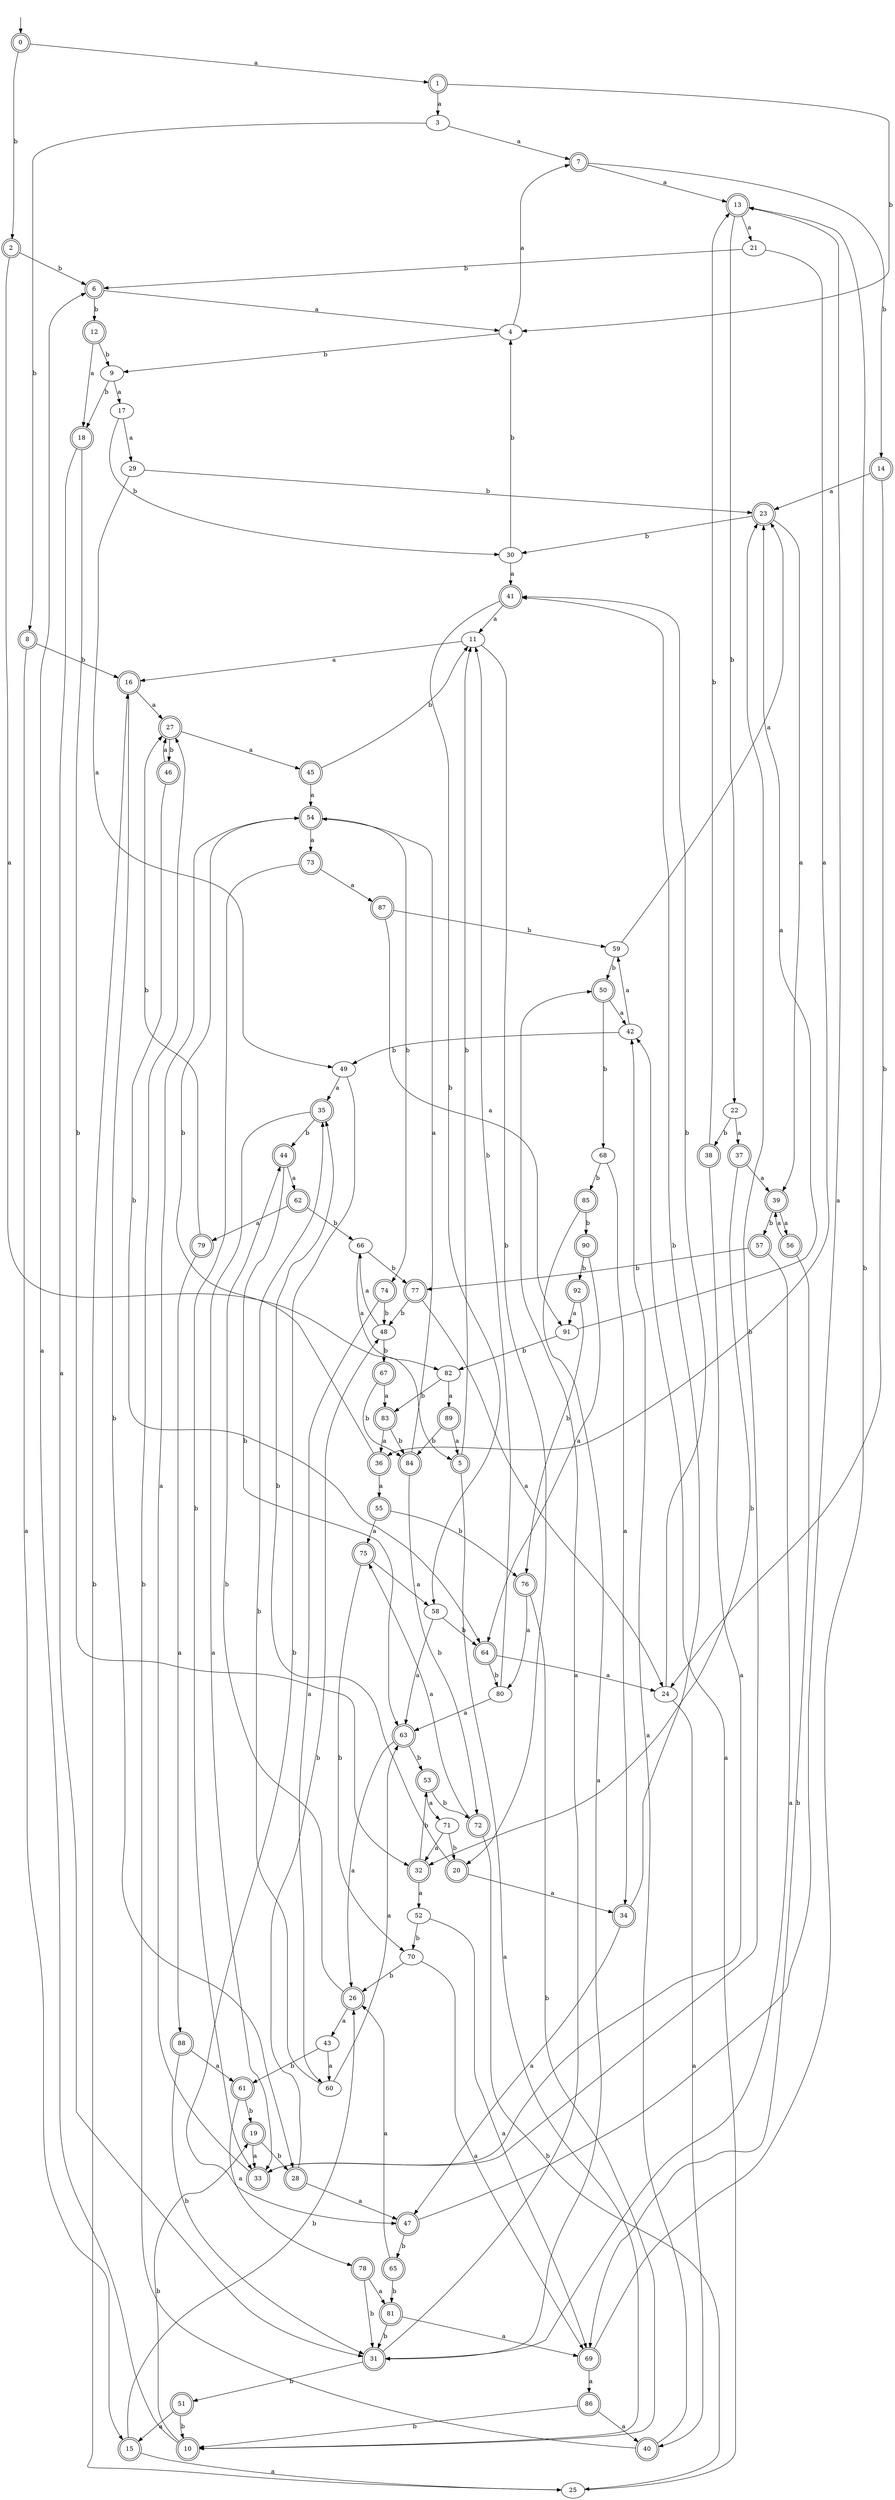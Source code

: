 digraph RandomDFA {
  __start0 [label="", shape=none];
  __start0 -> 0 [label=""];
  0 [shape=circle] [shape=doublecircle]
  0 -> 1 [label="a"]
  0 -> 2 [label="b"]
  1 [shape=doublecircle]
  1 -> 3 [label="a"]
  1 -> 4 [label="b"]
  2 [shape=doublecircle]
  2 -> 5 [label="a"]
  2 -> 6 [label="b"]
  3
  3 -> 7 [label="a"]
  3 -> 8 [label="b"]
  4
  4 -> 7 [label="a"]
  4 -> 9 [label="b"]
  5 [shape=doublecircle]
  5 -> 10 [label="a"]
  5 -> 11 [label="b"]
  6 [shape=doublecircle]
  6 -> 4 [label="a"]
  6 -> 12 [label="b"]
  7 [shape=doublecircle]
  7 -> 13 [label="a"]
  7 -> 14 [label="b"]
  8 [shape=doublecircle]
  8 -> 15 [label="a"]
  8 -> 16 [label="b"]
  9
  9 -> 17 [label="a"]
  9 -> 18 [label="b"]
  10 [shape=doublecircle]
  10 -> 6 [label="a"]
  10 -> 19 [label="b"]
  11
  11 -> 16 [label="a"]
  11 -> 20 [label="b"]
  12 [shape=doublecircle]
  12 -> 18 [label="a"]
  12 -> 9 [label="b"]
  13 [shape=doublecircle]
  13 -> 21 [label="a"]
  13 -> 22 [label="b"]
  14 [shape=doublecircle]
  14 -> 23 [label="a"]
  14 -> 24 [label="b"]
  15 [shape=doublecircle]
  15 -> 25 [label="a"]
  15 -> 26 [label="b"]
  16 [shape=doublecircle]
  16 -> 27 [label="a"]
  16 -> 28 [label="b"]
  17
  17 -> 29 [label="a"]
  17 -> 30 [label="b"]
  18 [shape=doublecircle]
  18 -> 31 [label="a"]
  18 -> 32 [label="b"]
  19 [shape=doublecircle]
  19 -> 33 [label="a"]
  19 -> 28 [label="b"]
  20 [shape=doublecircle]
  20 -> 34 [label="a"]
  20 -> 35 [label="b"]
  21
  21 -> 36 [label="a"]
  21 -> 6 [label="b"]
  22
  22 -> 37 [label="a"]
  22 -> 38 [label="b"]
  23 [shape=doublecircle]
  23 -> 39 [label="a"]
  23 -> 30 [label="b"]
  24
  24 -> 40 [label="a"]
  24 -> 41 [label="b"]
  25
  25 -> 42 [label="a"]
  25 -> 16 [label="b"]
  26 [shape=doublecircle]
  26 -> 43 [label="a"]
  26 -> 44 [label="b"]
  27 [shape=doublecircle]
  27 -> 45 [label="a"]
  27 -> 46 [label="b"]
  28 [shape=doublecircle]
  28 -> 47 [label="a"]
  28 -> 48 [label="b"]
  29
  29 -> 49 [label="a"]
  29 -> 23 [label="b"]
  30
  30 -> 41 [label="a"]
  30 -> 4 [label="b"]
  31 [shape=doublecircle]
  31 -> 50 [label="a"]
  31 -> 51 [label="b"]
  32 [shape=doublecircle]
  32 -> 52 [label="a"]
  32 -> 53 [label="b"]
  33 [shape=doublecircle]
  33 -> 54 [label="a"]
  33 -> 23 [label="b"]
  34 [shape=doublecircle]
  34 -> 47 [label="a"]
  34 -> 41 [label="b"]
  35 [shape=doublecircle]
  35 -> 33 [label="a"]
  35 -> 44 [label="b"]
  36 [shape=doublecircle]
  36 -> 55 [label="a"]
  36 -> 54 [label="b"]
  37 [shape=doublecircle]
  37 -> 39 [label="a"]
  37 -> 32 [label="b"]
  38 [shape=doublecircle]
  38 -> 33 [label="a"]
  38 -> 13 [label="b"]
  39 [shape=doublecircle]
  39 -> 56 [label="a"]
  39 -> 57 [label="b"]
  40 [shape=doublecircle]
  40 -> 42 [label="a"]
  40 -> 27 [label="b"]
  41 [shape=doublecircle]
  41 -> 11 [label="a"]
  41 -> 58 [label="b"]
  42
  42 -> 59 [label="a"]
  42 -> 49 [label="b"]
  43
  43 -> 60 [label="a"]
  43 -> 61 [label="b"]
  44 [shape=doublecircle]
  44 -> 62 [label="a"]
  44 -> 63 [label="b"]
  45 [shape=doublecircle]
  45 -> 54 [label="a"]
  45 -> 11 [label="b"]
  46 [shape=doublecircle]
  46 -> 27 [label="a"]
  46 -> 64 [label="b"]
  47 [shape=doublecircle]
  47 -> 13 [label="a"]
  47 -> 65 [label="b"]
  48
  48 -> 66 [label="a"]
  48 -> 67 [label="b"]
  49
  49 -> 35 [label="a"]
  49 -> 47 [label="b"]
  50 [shape=doublecircle]
  50 -> 42 [label="a"]
  50 -> 68 [label="b"]
  51 [shape=doublecircle]
  51 -> 15 [label="a"]
  51 -> 10 [label="b"]
  52
  52 -> 69 [label="a"]
  52 -> 70 [label="b"]
  53 [shape=doublecircle]
  53 -> 71 [label="a"]
  53 -> 72 [label="b"]
  54 [shape=doublecircle]
  54 -> 73 [label="a"]
  54 -> 74 [label="b"]
  55 [shape=doublecircle]
  55 -> 75 [label="a"]
  55 -> 76 [label="b"]
  56 [shape=doublecircle]
  56 -> 39 [label="a"]
  56 -> 69 [label="b"]
  57 [shape=doublecircle]
  57 -> 31 [label="a"]
  57 -> 77 [label="b"]
  58
  58 -> 63 [label="a"]
  58 -> 64 [label="b"]
  59
  59 -> 23 [label="a"]
  59 -> 50 [label="b"]
  60
  60 -> 63 [label="a"]
  60 -> 35 [label="b"]
  61 [shape=doublecircle]
  61 -> 78 [label="a"]
  61 -> 19 [label="b"]
  62 [shape=doublecircle]
  62 -> 79 [label="a"]
  62 -> 66 [label="b"]
  63 [shape=doublecircle]
  63 -> 26 [label="a"]
  63 -> 53 [label="b"]
  64 [shape=doublecircle]
  64 -> 24 [label="a"]
  64 -> 80 [label="b"]
  65 [shape=doublecircle]
  65 -> 26 [label="a"]
  65 -> 81 [label="b"]
  66
  66 -> 82 [label="a"]
  66 -> 77 [label="b"]
  67 [shape=doublecircle]
  67 -> 83 [label="a"]
  67 -> 84 [label="b"]
  68
  68 -> 34 [label="a"]
  68 -> 85 [label="b"]
  69 [shape=doublecircle]
  69 -> 86 [label="a"]
  69 -> 13 [label="b"]
  70
  70 -> 69 [label="a"]
  70 -> 26 [label="b"]
  71
  71 -> 32 [label="a"]
  71 -> 20 [label="b"]
  72 [shape=doublecircle]
  72 -> 75 [label="a"]
  72 -> 25 [label="b"]
  73 [shape=doublecircle]
  73 -> 87 [label="a"]
  73 -> 33 [label="b"]
  74 [shape=doublecircle]
  74 -> 60 [label="a"]
  74 -> 48 [label="b"]
  75 [shape=doublecircle]
  75 -> 58 [label="a"]
  75 -> 70 [label="b"]
  76 [shape=doublecircle]
  76 -> 80 [label="a"]
  76 -> 10 [label="b"]
  77 [shape=doublecircle]
  77 -> 24 [label="a"]
  77 -> 48 [label="b"]
  78 [shape=doublecircle]
  78 -> 81 [label="a"]
  78 -> 31 [label="b"]
  79 [shape=doublecircle]
  79 -> 88 [label="a"]
  79 -> 27 [label="b"]
  80
  80 -> 63 [label="a"]
  80 -> 11 [label="b"]
  81 [shape=doublecircle]
  81 -> 69 [label="a"]
  81 -> 31 [label="b"]
  82
  82 -> 89 [label="a"]
  82 -> 83 [label="b"]
  83 [shape=doublecircle]
  83 -> 36 [label="a"]
  83 -> 84 [label="b"]
  84 [shape=doublecircle]
  84 -> 54 [label="a"]
  84 -> 72 [label="b"]
  85 [shape=doublecircle]
  85 -> 31 [label="a"]
  85 -> 90 [label="b"]
  86 [shape=doublecircle]
  86 -> 40 [label="a"]
  86 -> 10 [label="b"]
  87 [shape=doublecircle]
  87 -> 91 [label="a"]
  87 -> 59 [label="b"]
  88 [shape=doublecircle]
  88 -> 61 [label="a"]
  88 -> 31 [label="b"]
  89 [shape=doublecircle]
  89 -> 5 [label="a"]
  89 -> 84 [label="b"]
  90 [shape=doublecircle]
  90 -> 64 [label="a"]
  90 -> 92 [label="b"]
  91
  91 -> 23 [label="a"]
  91 -> 82 [label="b"]
  92 [shape=doublecircle]
  92 -> 91 [label="a"]
  92 -> 76 [label="b"]
}
